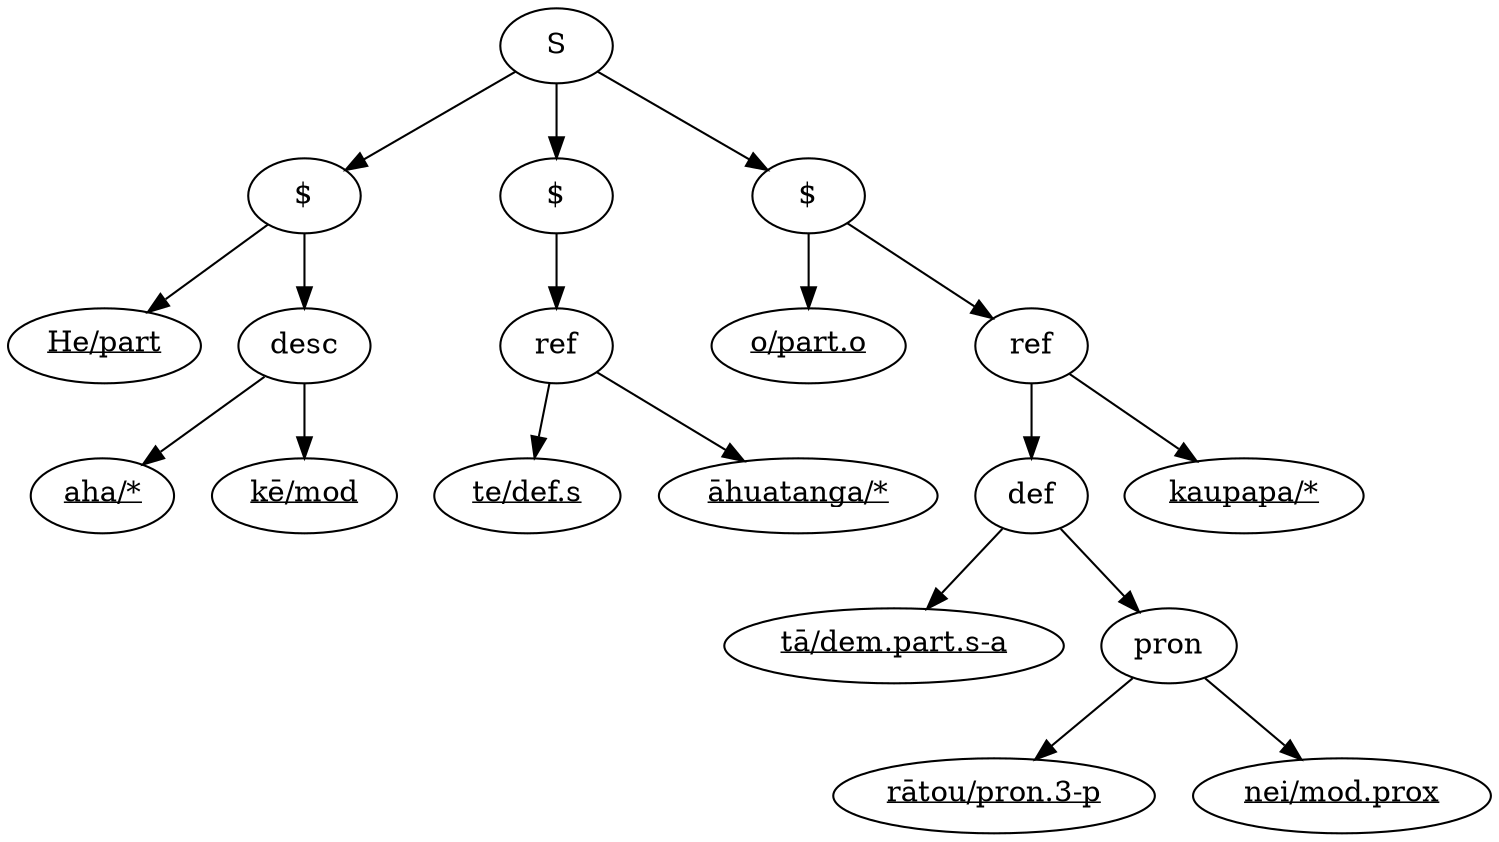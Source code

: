 digraph S0 {
 0 [label="S"];
 0 -> 1;
 0 -> 6;
 0 -> 10;
 1 [label="$"];
 2 [label=<<u>He/part</u>>];
 1 -> 2;
 3 [label="desc"];
 4 [label=<<u>aha/*</u>>];
 3 -> 4;
 5 [label=<<u>kē/mod</u>>];
 3 -> 5;
 1 -> 3;
 6 [label="$"];
 7 [label="ref"];
 8 [label=<<u>te/def.s</u>>];
 7 -> 8;
 9 [label=<<u>āhuatanga/*</u>>];
 7 -> 9;
 6 -> 7;
 10 [label="$"];
 11 [label=<<u>o/part.o</u>>];
 10 -> 11;
 12 [label="ref"];
 13 [label="def"];
 14 [label=<<u>tā/dem.part.s-a</u>>];
 13 -> 14;
 15 [label="pron"];
 16 [label=<<u>rātou/pron.3-p</u>>];
 15 -> 16;
 17 [label=<<u>nei/mod.prox</u>>];
 15 -> 17;
 13 -> 15;
 12 -> 13;
 18 [label=<<u>kaupapa/*</u>>];
 12 -> 18;
 10 -> 12;
}
